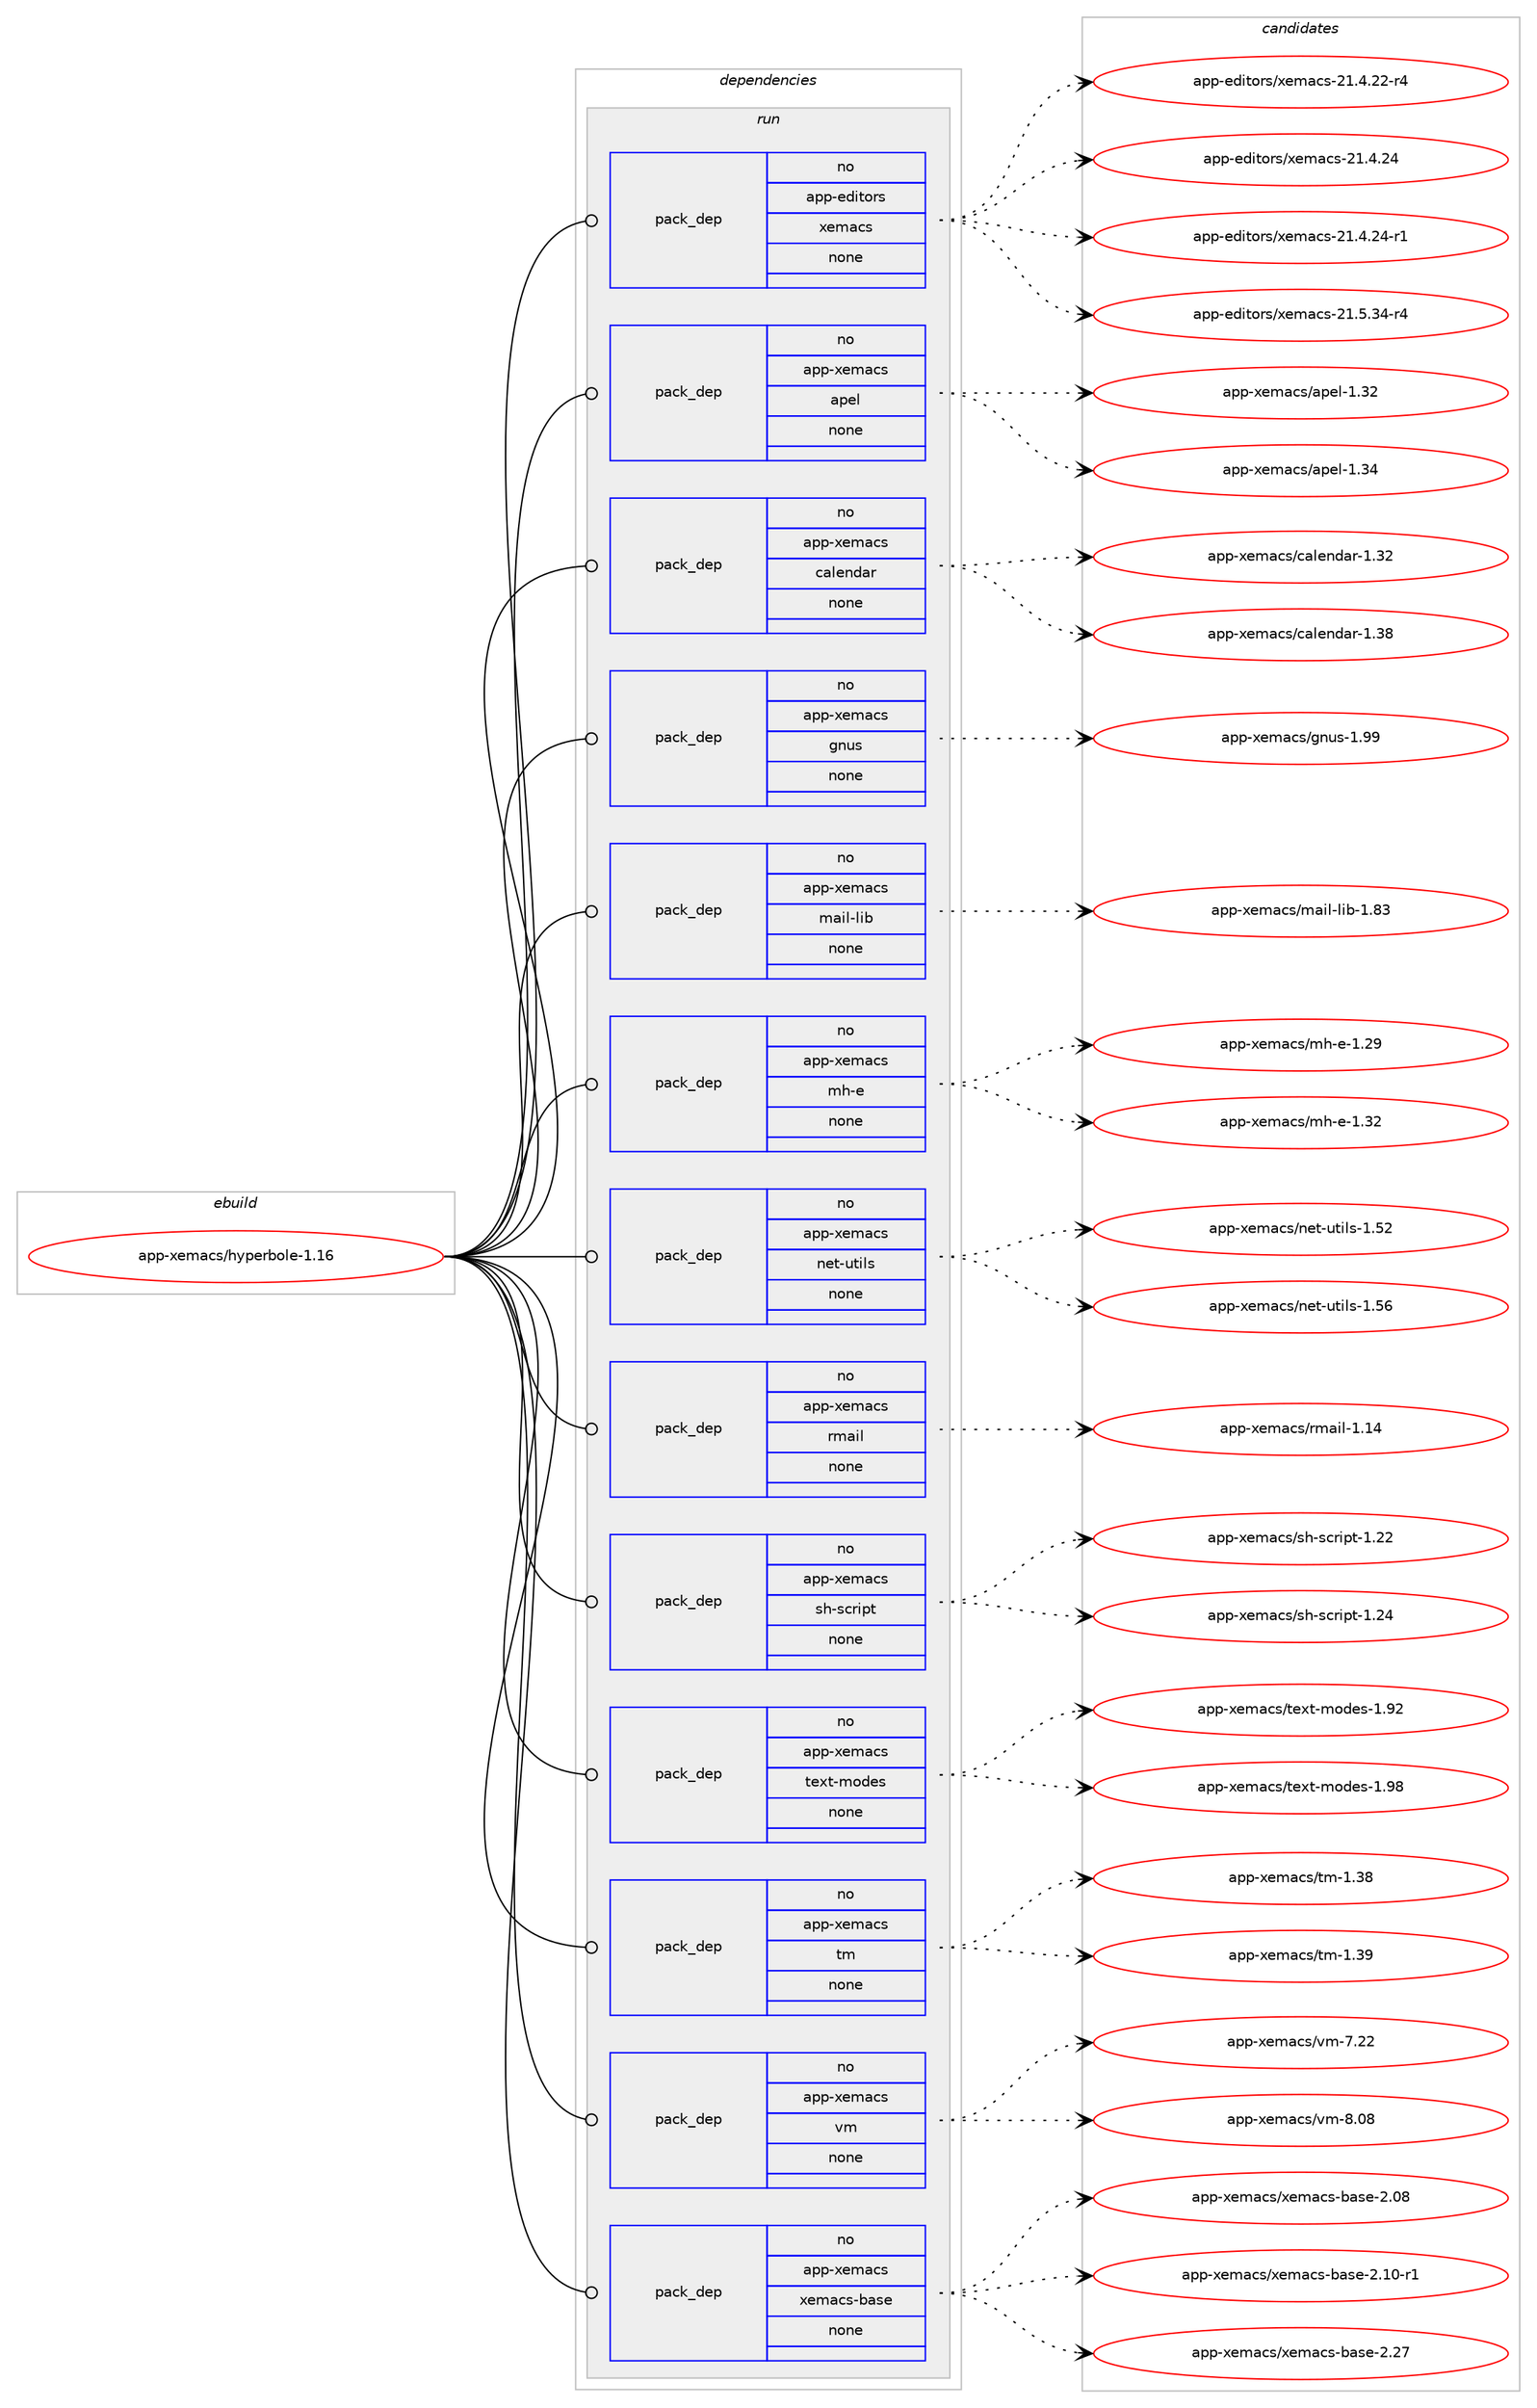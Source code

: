 digraph prolog {

# *************
# Graph options
# *************

newrank=true;
concentrate=true;
compound=true;
graph [rankdir=LR,fontname=Helvetica,fontsize=10,ranksep=1.5];#, ranksep=2.5, nodesep=0.2];
edge  [arrowhead=vee];
node  [fontname=Helvetica,fontsize=10];

# **********
# The ebuild
# **********

subgraph cluster_leftcol {
color=gray;
rank=same;
label=<<i>ebuild</i>>;
id [label="app-xemacs/hyperbole-1.16", color=red, width=4, href="../app-xemacs/hyperbole-1.16.svg"];
}

# ****************
# The dependencies
# ****************

subgraph cluster_midcol {
color=gray;
label=<<i>dependencies</i>>;
subgraph cluster_compile {
fillcolor="#eeeeee";
style=filled;
label=<<i>compile</i>>;
}
subgraph cluster_compileandrun {
fillcolor="#eeeeee";
style=filled;
label=<<i>compile and run</i>>;
}
subgraph cluster_run {
fillcolor="#eeeeee";
style=filled;
label=<<i>run</i>>;
subgraph pack46978 {
dependency64148 [label=<<TABLE BORDER="0" CELLBORDER="1" CELLSPACING="0" CELLPADDING="4" WIDTH="220"><TR><TD ROWSPAN="6" CELLPADDING="30">pack_dep</TD></TR><TR><TD WIDTH="110">no</TD></TR><TR><TD>app-editors</TD></TR><TR><TD>xemacs</TD></TR><TR><TD>none</TD></TR><TR><TD></TD></TR></TABLE>>, shape=none, color=blue];
}
id:e -> dependency64148:w [weight=20,style="solid",arrowhead="odot"];
subgraph pack46979 {
dependency64149 [label=<<TABLE BORDER="0" CELLBORDER="1" CELLSPACING="0" CELLPADDING="4" WIDTH="220"><TR><TD ROWSPAN="6" CELLPADDING="30">pack_dep</TD></TR><TR><TD WIDTH="110">no</TD></TR><TR><TD>app-xemacs</TD></TR><TR><TD>apel</TD></TR><TR><TD>none</TD></TR><TR><TD></TD></TR></TABLE>>, shape=none, color=blue];
}
id:e -> dependency64149:w [weight=20,style="solid",arrowhead="odot"];
subgraph pack46980 {
dependency64150 [label=<<TABLE BORDER="0" CELLBORDER="1" CELLSPACING="0" CELLPADDING="4" WIDTH="220"><TR><TD ROWSPAN="6" CELLPADDING="30">pack_dep</TD></TR><TR><TD WIDTH="110">no</TD></TR><TR><TD>app-xemacs</TD></TR><TR><TD>calendar</TD></TR><TR><TD>none</TD></TR><TR><TD></TD></TR></TABLE>>, shape=none, color=blue];
}
id:e -> dependency64150:w [weight=20,style="solid",arrowhead="odot"];
subgraph pack46981 {
dependency64151 [label=<<TABLE BORDER="0" CELLBORDER="1" CELLSPACING="0" CELLPADDING="4" WIDTH="220"><TR><TD ROWSPAN="6" CELLPADDING="30">pack_dep</TD></TR><TR><TD WIDTH="110">no</TD></TR><TR><TD>app-xemacs</TD></TR><TR><TD>gnus</TD></TR><TR><TD>none</TD></TR><TR><TD></TD></TR></TABLE>>, shape=none, color=blue];
}
id:e -> dependency64151:w [weight=20,style="solid",arrowhead="odot"];
subgraph pack46982 {
dependency64152 [label=<<TABLE BORDER="0" CELLBORDER="1" CELLSPACING="0" CELLPADDING="4" WIDTH="220"><TR><TD ROWSPAN="6" CELLPADDING="30">pack_dep</TD></TR><TR><TD WIDTH="110">no</TD></TR><TR><TD>app-xemacs</TD></TR><TR><TD>mail-lib</TD></TR><TR><TD>none</TD></TR><TR><TD></TD></TR></TABLE>>, shape=none, color=blue];
}
id:e -> dependency64152:w [weight=20,style="solid",arrowhead="odot"];
subgraph pack46983 {
dependency64153 [label=<<TABLE BORDER="0" CELLBORDER="1" CELLSPACING="0" CELLPADDING="4" WIDTH="220"><TR><TD ROWSPAN="6" CELLPADDING="30">pack_dep</TD></TR><TR><TD WIDTH="110">no</TD></TR><TR><TD>app-xemacs</TD></TR><TR><TD>mh-e</TD></TR><TR><TD>none</TD></TR><TR><TD></TD></TR></TABLE>>, shape=none, color=blue];
}
id:e -> dependency64153:w [weight=20,style="solid",arrowhead="odot"];
subgraph pack46984 {
dependency64154 [label=<<TABLE BORDER="0" CELLBORDER="1" CELLSPACING="0" CELLPADDING="4" WIDTH="220"><TR><TD ROWSPAN="6" CELLPADDING="30">pack_dep</TD></TR><TR><TD WIDTH="110">no</TD></TR><TR><TD>app-xemacs</TD></TR><TR><TD>net-utils</TD></TR><TR><TD>none</TD></TR><TR><TD></TD></TR></TABLE>>, shape=none, color=blue];
}
id:e -> dependency64154:w [weight=20,style="solid",arrowhead="odot"];
subgraph pack46985 {
dependency64155 [label=<<TABLE BORDER="0" CELLBORDER="1" CELLSPACING="0" CELLPADDING="4" WIDTH="220"><TR><TD ROWSPAN="6" CELLPADDING="30">pack_dep</TD></TR><TR><TD WIDTH="110">no</TD></TR><TR><TD>app-xemacs</TD></TR><TR><TD>rmail</TD></TR><TR><TD>none</TD></TR><TR><TD></TD></TR></TABLE>>, shape=none, color=blue];
}
id:e -> dependency64155:w [weight=20,style="solid",arrowhead="odot"];
subgraph pack46986 {
dependency64156 [label=<<TABLE BORDER="0" CELLBORDER="1" CELLSPACING="0" CELLPADDING="4" WIDTH="220"><TR><TD ROWSPAN="6" CELLPADDING="30">pack_dep</TD></TR><TR><TD WIDTH="110">no</TD></TR><TR><TD>app-xemacs</TD></TR><TR><TD>sh-script</TD></TR><TR><TD>none</TD></TR><TR><TD></TD></TR></TABLE>>, shape=none, color=blue];
}
id:e -> dependency64156:w [weight=20,style="solid",arrowhead="odot"];
subgraph pack46987 {
dependency64157 [label=<<TABLE BORDER="0" CELLBORDER="1" CELLSPACING="0" CELLPADDING="4" WIDTH="220"><TR><TD ROWSPAN="6" CELLPADDING="30">pack_dep</TD></TR><TR><TD WIDTH="110">no</TD></TR><TR><TD>app-xemacs</TD></TR><TR><TD>text-modes</TD></TR><TR><TD>none</TD></TR><TR><TD></TD></TR></TABLE>>, shape=none, color=blue];
}
id:e -> dependency64157:w [weight=20,style="solid",arrowhead="odot"];
subgraph pack46988 {
dependency64158 [label=<<TABLE BORDER="0" CELLBORDER="1" CELLSPACING="0" CELLPADDING="4" WIDTH="220"><TR><TD ROWSPAN="6" CELLPADDING="30">pack_dep</TD></TR><TR><TD WIDTH="110">no</TD></TR><TR><TD>app-xemacs</TD></TR><TR><TD>tm</TD></TR><TR><TD>none</TD></TR><TR><TD></TD></TR></TABLE>>, shape=none, color=blue];
}
id:e -> dependency64158:w [weight=20,style="solid",arrowhead="odot"];
subgraph pack46989 {
dependency64159 [label=<<TABLE BORDER="0" CELLBORDER="1" CELLSPACING="0" CELLPADDING="4" WIDTH="220"><TR><TD ROWSPAN="6" CELLPADDING="30">pack_dep</TD></TR><TR><TD WIDTH="110">no</TD></TR><TR><TD>app-xemacs</TD></TR><TR><TD>vm</TD></TR><TR><TD>none</TD></TR><TR><TD></TD></TR></TABLE>>, shape=none, color=blue];
}
id:e -> dependency64159:w [weight=20,style="solid",arrowhead="odot"];
subgraph pack46990 {
dependency64160 [label=<<TABLE BORDER="0" CELLBORDER="1" CELLSPACING="0" CELLPADDING="4" WIDTH="220"><TR><TD ROWSPAN="6" CELLPADDING="30">pack_dep</TD></TR><TR><TD WIDTH="110">no</TD></TR><TR><TD>app-xemacs</TD></TR><TR><TD>xemacs-base</TD></TR><TR><TD>none</TD></TR><TR><TD></TD></TR></TABLE>>, shape=none, color=blue];
}
id:e -> dependency64160:w [weight=20,style="solid",arrowhead="odot"];
}
}

# **************
# The candidates
# **************

subgraph cluster_choices {
rank=same;
color=gray;
label=<<i>candidates</i>>;

subgraph choice46978 {
color=black;
nodesep=1;
choice971121124510110010511611111411547120101109979911545504946524650504511452 [label="app-editors/xemacs-21.4.22-r4", color=red, width=4,href="../app-editors/xemacs-21.4.22-r4.svg"];
choice97112112451011001051161111141154712010110997991154550494652465052 [label="app-editors/xemacs-21.4.24", color=red, width=4,href="../app-editors/xemacs-21.4.24.svg"];
choice971121124510110010511611111411547120101109979911545504946524650524511449 [label="app-editors/xemacs-21.4.24-r1", color=red, width=4,href="../app-editors/xemacs-21.4.24-r1.svg"];
choice971121124510110010511611111411547120101109979911545504946534651524511452 [label="app-editors/xemacs-21.5.34-r4", color=red, width=4,href="../app-editors/xemacs-21.5.34-r4.svg"];
dependency64148:e -> choice971121124510110010511611111411547120101109979911545504946524650504511452:w [style=dotted,weight="100"];
dependency64148:e -> choice97112112451011001051161111141154712010110997991154550494652465052:w [style=dotted,weight="100"];
dependency64148:e -> choice971121124510110010511611111411547120101109979911545504946524650524511449:w [style=dotted,weight="100"];
dependency64148:e -> choice971121124510110010511611111411547120101109979911545504946534651524511452:w [style=dotted,weight="100"];
}
subgraph choice46979 {
color=black;
nodesep=1;
choice9711211245120101109979911547971121011084549465150 [label="app-xemacs/apel-1.32", color=red, width=4,href="../app-xemacs/apel-1.32.svg"];
choice9711211245120101109979911547971121011084549465152 [label="app-xemacs/apel-1.34", color=red, width=4,href="../app-xemacs/apel-1.34.svg"];
dependency64149:e -> choice9711211245120101109979911547971121011084549465150:w [style=dotted,weight="100"];
dependency64149:e -> choice9711211245120101109979911547971121011084549465152:w [style=dotted,weight="100"];
}
subgraph choice46980 {
color=black;
nodesep=1;
choice97112112451201011099799115479997108101110100971144549465150 [label="app-xemacs/calendar-1.32", color=red, width=4,href="../app-xemacs/calendar-1.32.svg"];
choice97112112451201011099799115479997108101110100971144549465156 [label="app-xemacs/calendar-1.38", color=red, width=4,href="../app-xemacs/calendar-1.38.svg"];
dependency64150:e -> choice97112112451201011099799115479997108101110100971144549465150:w [style=dotted,weight="100"];
dependency64150:e -> choice97112112451201011099799115479997108101110100971144549465156:w [style=dotted,weight="100"];
}
subgraph choice46981 {
color=black;
nodesep=1;
choice97112112451201011099799115471031101171154549465757 [label="app-xemacs/gnus-1.99", color=red, width=4,href="../app-xemacs/gnus-1.99.svg"];
dependency64151:e -> choice97112112451201011099799115471031101171154549465757:w [style=dotted,weight="100"];
}
subgraph choice46982 {
color=black;
nodesep=1;
choice97112112451201011099799115471099710510845108105984549465651 [label="app-xemacs/mail-lib-1.83", color=red, width=4,href="../app-xemacs/mail-lib-1.83.svg"];
dependency64152:e -> choice97112112451201011099799115471099710510845108105984549465651:w [style=dotted,weight="100"];
}
subgraph choice46983 {
color=black;
nodesep=1;
choice9711211245120101109979911547109104451014549465057 [label="app-xemacs/mh-e-1.29", color=red, width=4,href="../app-xemacs/mh-e-1.29.svg"];
choice9711211245120101109979911547109104451014549465150 [label="app-xemacs/mh-e-1.32", color=red, width=4,href="../app-xemacs/mh-e-1.32.svg"];
dependency64153:e -> choice9711211245120101109979911547109104451014549465057:w [style=dotted,weight="100"];
dependency64153:e -> choice9711211245120101109979911547109104451014549465150:w [style=dotted,weight="100"];
}
subgraph choice46984 {
color=black;
nodesep=1;
choice9711211245120101109979911547110101116451171161051081154549465350 [label="app-xemacs/net-utils-1.52", color=red, width=4,href="../app-xemacs/net-utils-1.52.svg"];
choice9711211245120101109979911547110101116451171161051081154549465354 [label="app-xemacs/net-utils-1.56", color=red, width=4,href="../app-xemacs/net-utils-1.56.svg"];
dependency64154:e -> choice9711211245120101109979911547110101116451171161051081154549465350:w [style=dotted,weight="100"];
dependency64154:e -> choice9711211245120101109979911547110101116451171161051081154549465354:w [style=dotted,weight="100"];
}
subgraph choice46985 {
color=black;
nodesep=1;
choice9711211245120101109979911547114109971051084549464952 [label="app-xemacs/rmail-1.14", color=red, width=4,href="../app-xemacs/rmail-1.14.svg"];
dependency64155:e -> choice9711211245120101109979911547114109971051084549464952:w [style=dotted,weight="100"];
}
subgraph choice46986 {
color=black;
nodesep=1;
choice971121124512010110997991154711510445115991141051121164549465050 [label="app-xemacs/sh-script-1.22", color=red, width=4,href="../app-xemacs/sh-script-1.22.svg"];
choice971121124512010110997991154711510445115991141051121164549465052 [label="app-xemacs/sh-script-1.24", color=red, width=4,href="../app-xemacs/sh-script-1.24.svg"];
dependency64156:e -> choice971121124512010110997991154711510445115991141051121164549465050:w [style=dotted,weight="100"];
dependency64156:e -> choice971121124512010110997991154711510445115991141051121164549465052:w [style=dotted,weight="100"];
}
subgraph choice46987 {
color=black;
nodesep=1;
choice9711211245120101109979911547116101120116451091111001011154549465750 [label="app-xemacs/text-modes-1.92", color=red, width=4,href="../app-xemacs/text-modes-1.92.svg"];
choice9711211245120101109979911547116101120116451091111001011154549465756 [label="app-xemacs/text-modes-1.98", color=red, width=4,href="../app-xemacs/text-modes-1.98.svg"];
dependency64157:e -> choice9711211245120101109979911547116101120116451091111001011154549465750:w [style=dotted,weight="100"];
dependency64157:e -> choice9711211245120101109979911547116101120116451091111001011154549465756:w [style=dotted,weight="100"];
}
subgraph choice46988 {
color=black;
nodesep=1;
choice97112112451201011099799115471161094549465156 [label="app-xemacs/tm-1.38", color=red, width=4,href="../app-xemacs/tm-1.38.svg"];
choice97112112451201011099799115471161094549465157 [label="app-xemacs/tm-1.39", color=red, width=4,href="../app-xemacs/tm-1.39.svg"];
dependency64158:e -> choice97112112451201011099799115471161094549465156:w [style=dotted,weight="100"];
dependency64158:e -> choice97112112451201011099799115471161094549465157:w [style=dotted,weight="100"];
}
subgraph choice46989 {
color=black;
nodesep=1;
choice97112112451201011099799115471181094555465050 [label="app-xemacs/vm-7.22", color=red, width=4,href="../app-xemacs/vm-7.22.svg"];
choice97112112451201011099799115471181094556464856 [label="app-xemacs/vm-8.08", color=red, width=4,href="../app-xemacs/vm-8.08.svg"];
dependency64159:e -> choice97112112451201011099799115471181094555465050:w [style=dotted,weight="100"];
dependency64159:e -> choice97112112451201011099799115471181094556464856:w [style=dotted,weight="100"];
}
subgraph choice46990 {
color=black;
nodesep=1;
choice971121124512010110997991154712010110997991154598971151014550464856 [label="app-xemacs/xemacs-base-2.08", color=red, width=4,href="../app-xemacs/xemacs-base-2.08.svg"];
choice9711211245120101109979911547120101109979911545989711510145504649484511449 [label="app-xemacs/xemacs-base-2.10-r1", color=red, width=4,href="../app-xemacs/xemacs-base-2.10-r1.svg"];
choice971121124512010110997991154712010110997991154598971151014550465055 [label="app-xemacs/xemacs-base-2.27", color=red, width=4,href="../app-xemacs/xemacs-base-2.27.svg"];
dependency64160:e -> choice971121124512010110997991154712010110997991154598971151014550464856:w [style=dotted,weight="100"];
dependency64160:e -> choice9711211245120101109979911547120101109979911545989711510145504649484511449:w [style=dotted,weight="100"];
dependency64160:e -> choice971121124512010110997991154712010110997991154598971151014550465055:w [style=dotted,weight="100"];
}
}

}
